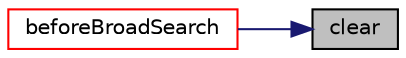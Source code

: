 digraph "clear"
{
 // LATEX_PDF_SIZE
  edge [fontname="Helvetica",fontsize="10",labelfontname="Helvetica",labelfontsize="10"];
  node [fontname="Helvetica",fontsize="10",shape=record];
  rankdir="RL";
  Node1 [label="clear",height=0.2,width=0.4,color="black", fillcolor="grey75", style="filled", fontcolor="black",tooltip=" "];
  Node1 -> Node2 [dir="back",color="midnightblue",fontsize="10",style="solid",fontname="Helvetica"];
  Node2 [label="beforeBroadSearch",height=0.2,width=0.4,color="red", fillcolor="white", style="filled",URL="$classpFlow_1_1sortedPairs.html#a32ff8c51a3aa19a92929906c6d81d00b",tooltip=" "];
}
